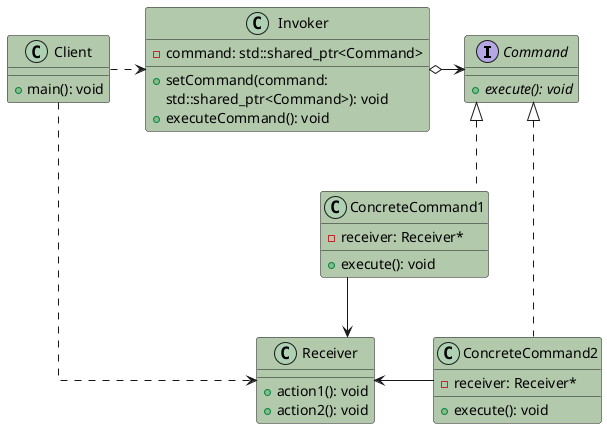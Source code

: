 ' Copyright (c) 2025 Franz Steinkress
' Licensed under the MIT License - see LICENSE for details
@startuml
skinparam linetype ortho
skinparam classBackgroundColor #B2C9AB

interface Command {
    + {abstract} execute(): void
}
class ConcreteCommand1 {
    - receiver: Receiver*
    + execute(): void
}
class ConcreteCommand2 {
    - receiver: Receiver*
    + execute(): void
}
class Receiver {
    + action1(): void
    + action2(): void
}
class Invoker {
    - command: std::shared_ptr<Command>
    + setCommand(command: 
      std::shared_ptr<Command>): void
    + executeCommand(): void
}
class Client {
    + main(): void
}

Command <|.. ConcreteCommand1
Command <|.. ConcreteCommand2
ConcreteCommand1 --> Receiver
ConcreteCommand2 -left-> Receiver
Invoker o-right-> Command
Invoker -[hidden]down-> Receiver
Client .right.> Invoker
Client ..> Receiver
@enduml
